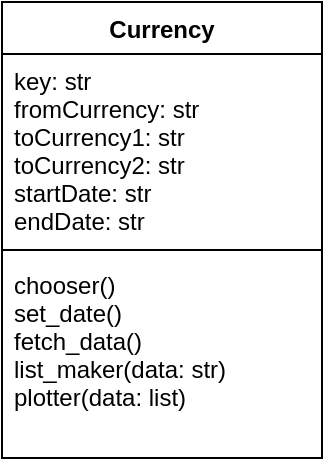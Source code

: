 <mxfile>
    <diagram id="UK2czZj73pQ9xwghTQCx" name="Page-1">
        <mxGraphModel dx="788" dy="427" grid="1" gridSize="10" guides="1" tooltips="1" connect="1" arrows="1" fold="1" page="1" pageScale="1" pageWidth="850" pageHeight="1100" math="0" shadow="0">
            <root>
                <mxCell id="0"/>
                <mxCell id="1" parent="0"/>
                <mxCell id="2" value="Currency" style="swimlane;fontStyle=1;align=center;verticalAlign=top;childLayout=stackLayout;horizontal=1;startSize=26;horizontalStack=0;resizeParent=1;resizeParentMax=0;resizeLast=0;collapsible=1;marginBottom=0;" parent="1" vertex="1">
                    <mxGeometry x="240" y="210" width="160" height="228" as="geometry"/>
                </mxCell>
                <mxCell id="3" value="key: str&#10;fromCurrency: str&#10;toCurrency1: str&#10;toCurrency2: str&#10;startDate: str&#10;endDate: str" style="text;strokeColor=none;fillColor=none;align=left;verticalAlign=top;spacingLeft=4;spacingRight=4;overflow=hidden;rotatable=0;points=[[0,0.5],[1,0.5]];portConstraint=eastwest;" parent="2" vertex="1">
                    <mxGeometry y="26" width="160" height="94" as="geometry"/>
                </mxCell>
                <mxCell id="4" value="" style="line;strokeWidth=1;fillColor=none;align=left;verticalAlign=middle;spacingTop=-1;spacingLeft=3;spacingRight=3;rotatable=0;labelPosition=right;points=[];portConstraint=eastwest;strokeColor=inherit;" parent="2" vertex="1">
                    <mxGeometry y="120" width="160" height="8" as="geometry"/>
                </mxCell>
                <mxCell id="5" value="chooser()&#10;set_date()&#10;fetch_data()&#10;list_maker(data: str)&#10;plotter(data: list)" style="text;strokeColor=none;fillColor=none;align=left;verticalAlign=top;spacingLeft=4;spacingRight=4;overflow=hidden;rotatable=0;points=[[0,0.5],[1,0.5]];portConstraint=eastwest;" parent="2" vertex="1">
                    <mxGeometry y="128" width="160" height="100" as="geometry"/>
                </mxCell>
            </root>
        </mxGraphModel>
    </diagram>
</mxfile>